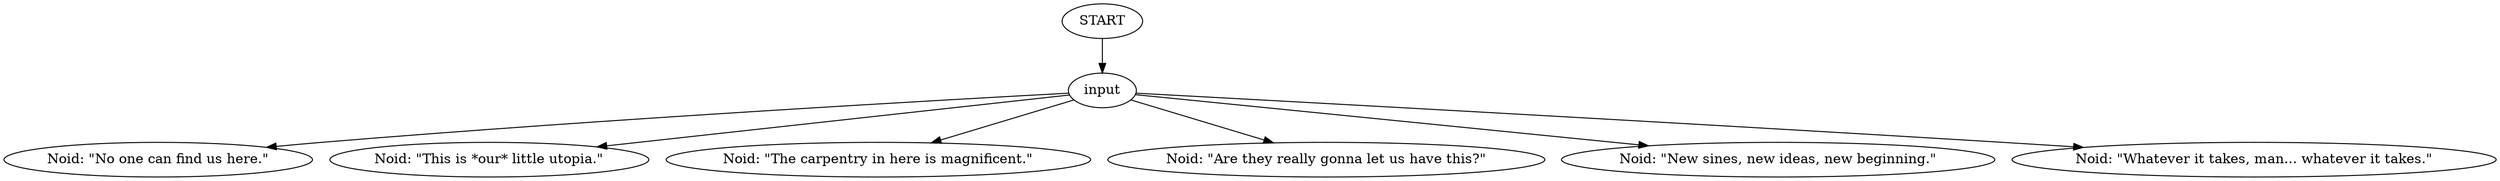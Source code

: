 # ICE / NOID barks
# Things Noid says inside the church.
# ==================================================
digraph G {
	  0 [label="START"];
	  1 [label="input"];
	  2 [label="Noid: \"No one can find us here.\""];
	  3 [label="Noid: \"This is *our* little utopia.\""];
	  4 [label="Noid: \"The carpentry in here is magnificent.\""];
	  5 [label="Noid: \"Are they really gonna let us have this?\""];
	  7 [label="Noid: \"New sines, new ideas, new beginning.\""];
	  8 [label="Noid: \"Whatever it takes, man... whatever it takes.\""];
	  0 -> 1
	  1 -> 2
	  1 -> 3
	  1 -> 4
	  1 -> 5
	  1 -> 7
	  1 -> 8
}

